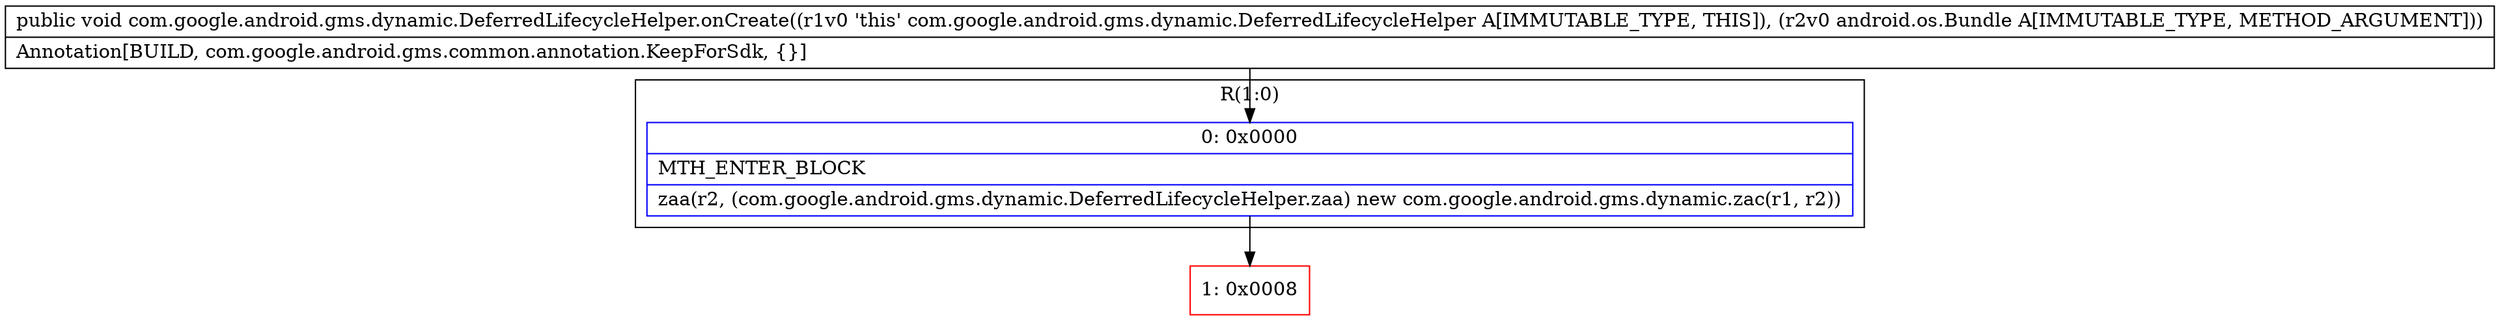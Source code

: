 digraph "CFG forcom.google.android.gms.dynamic.DeferredLifecycleHelper.onCreate(Landroid\/os\/Bundle;)V" {
subgraph cluster_Region_1634176878 {
label = "R(1:0)";
node [shape=record,color=blue];
Node_0 [shape=record,label="{0\:\ 0x0000|MTH_ENTER_BLOCK\l|zaa(r2, (com.google.android.gms.dynamic.DeferredLifecycleHelper.zaa) new com.google.android.gms.dynamic.zac(r1, r2))\l}"];
}
Node_1 [shape=record,color=red,label="{1\:\ 0x0008}"];
MethodNode[shape=record,label="{public void com.google.android.gms.dynamic.DeferredLifecycleHelper.onCreate((r1v0 'this' com.google.android.gms.dynamic.DeferredLifecycleHelper A[IMMUTABLE_TYPE, THIS]), (r2v0 android.os.Bundle A[IMMUTABLE_TYPE, METHOD_ARGUMENT]))  | Annotation[BUILD, com.google.android.gms.common.annotation.KeepForSdk, \{\}]\l}"];
MethodNode -> Node_0;
Node_0 -> Node_1;
}

